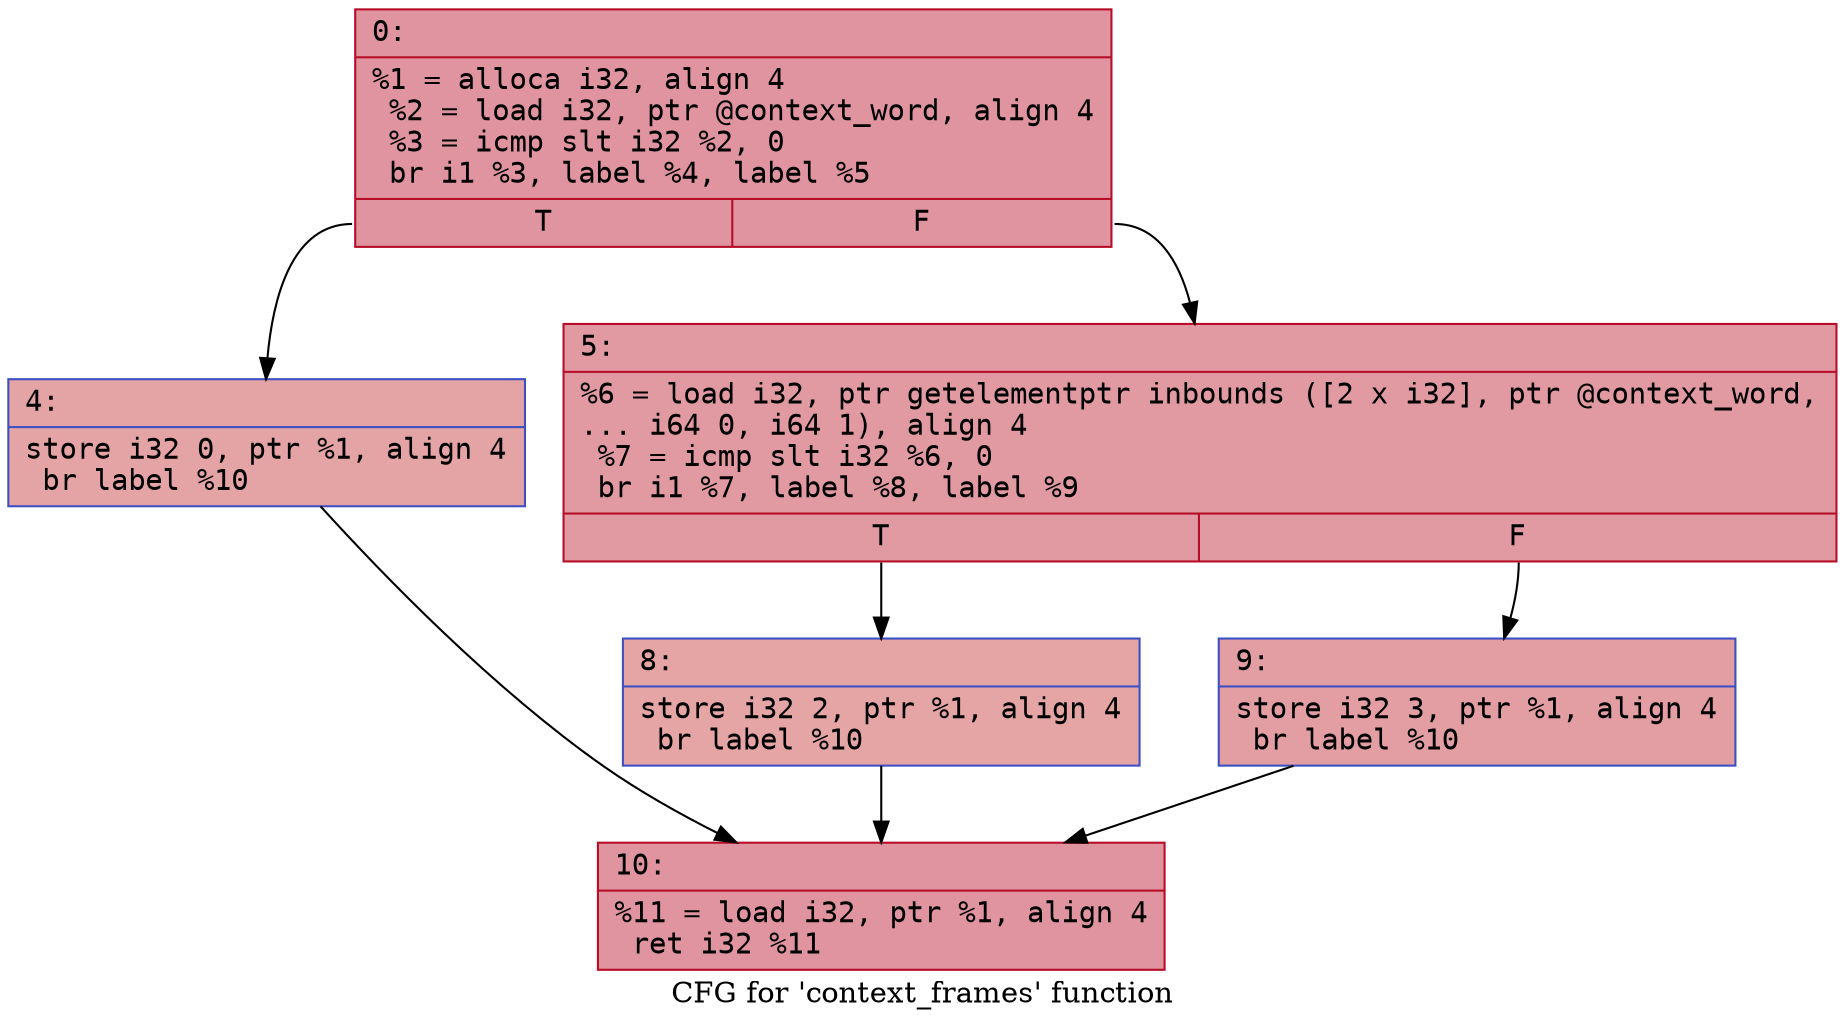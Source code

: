 digraph "CFG for 'context_frames' function" {
	label="CFG for 'context_frames' function";

	Node0x60000202ead0 [shape=record,color="#b70d28ff", style=filled, fillcolor="#b70d2870" fontname="Courier",label="{0:\l|  %1 = alloca i32, align 4\l  %2 = load i32, ptr @context_word, align 4\l  %3 = icmp slt i32 %2, 0\l  br i1 %3, label %4, label %5\l|{<s0>T|<s1>F}}"];
	Node0x60000202ead0:s0 -> Node0x60000202eb20[tooltip="0 -> 4\nProbability 37.50%" ];
	Node0x60000202ead0:s1 -> Node0x60000202eb70[tooltip="0 -> 5\nProbability 62.50%" ];
	Node0x60000202eb20 [shape=record,color="#3d50c3ff", style=filled, fillcolor="#c32e3170" fontname="Courier",label="{4:\l|  store i32 0, ptr %1, align 4\l  br label %10\l}"];
	Node0x60000202eb20 -> Node0x60000202ec60[tooltip="4 -> 10\nProbability 100.00%" ];
	Node0x60000202eb70 [shape=record,color="#b70d28ff", style=filled, fillcolor="#bb1b2c70" fontname="Courier",label="{5:\l|  %6 = load i32, ptr getelementptr inbounds ([2 x i32], ptr @context_word,\l... i64 0, i64 1), align 4\l  %7 = icmp slt i32 %6, 0\l  br i1 %7, label %8, label %9\l|{<s0>T|<s1>F}}"];
	Node0x60000202eb70:s0 -> Node0x60000202ebc0[tooltip="5 -> 8\nProbability 37.50%" ];
	Node0x60000202eb70:s1 -> Node0x60000202ec10[tooltip="5 -> 9\nProbability 62.50%" ];
	Node0x60000202ebc0 [shape=record,color="#3d50c3ff", style=filled, fillcolor="#c5333470" fontname="Courier",label="{8:\l|  store i32 2, ptr %1, align 4\l  br label %10\l}"];
	Node0x60000202ebc0 -> Node0x60000202ec60[tooltip="8 -> 10\nProbability 100.00%" ];
	Node0x60000202ec10 [shape=record,color="#3d50c3ff", style=filled, fillcolor="#be242e70" fontname="Courier",label="{9:\l|  store i32 3, ptr %1, align 4\l  br label %10\l}"];
	Node0x60000202ec10 -> Node0x60000202ec60[tooltip="9 -> 10\nProbability 100.00%" ];
	Node0x60000202ec60 [shape=record,color="#b70d28ff", style=filled, fillcolor="#b70d2870" fontname="Courier",label="{10:\l|  %11 = load i32, ptr %1, align 4\l  ret i32 %11\l}"];
}
